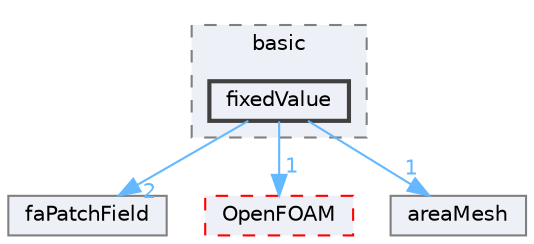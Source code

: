 digraph "src/finiteArea/fields/faPatchFields/basic/fixedValue"
{
 // LATEX_PDF_SIZE
  bgcolor="transparent";
  edge [fontname=Helvetica,fontsize=10,labelfontname=Helvetica,labelfontsize=10];
  node [fontname=Helvetica,fontsize=10,shape=box,height=0.2,width=0.4];
  compound=true
  subgraph clusterdir_a3ace091d9f29f1a163e7ddba3bdb43a {
    graph [ bgcolor="#edf0f7", pencolor="grey50", label="basic", fontname=Helvetica,fontsize=10 style="filled,dashed", URL="dir_a3ace091d9f29f1a163e7ddba3bdb43a.html",tooltip=""]
  dir_44a3b99df644f8074a13a9ed771645cd [label="fixedValue", fillcolor="#edf0f7", color="grey25", style="filled,bold", URL="dir_44a3b99df644f8074a13a9ed771645cd.html",tooltip=""];
  }
  dir_45bb735b99283f509e93082dc5349c43 [label="faPatchField", fillcolor="#edf0f7", color="grey50", style="filled", URL="dir_45bb735b99283f509e93082dc5349c43.html",tooltip=""];
  dir_c5473ff19b20e6ec4dfe5c310b3778a8 [label="OpenFOAM", fillcolor="#edf0f7", color="red", style="filled,dashed", URL="dir_c5473ff19b20e6ec4dfe5c310b3778a8.html",tooltip=""];
  dir_aa4bce7a1abbd72ee1f4d02ddf362a3b [label="areaMesh", fillcolor="#edf0f7", color="grey50", style="filled", URL="dir_aa4bce7a1abbd72ee1f4d02ddf362a3b.html",tooltip=""];
  dir_44a3b99df644f8074a13a9ed771645cd->dir_45bb735b99283f509e93082dc5349c43 [headlabel="2", labeldistance=1.5 headhref="dir_001423_001306.html" href="dir_001423_001306.html" color="steelblue1" fontcolor="steelblue1"];
  dir_44a3b99df644f8074a13a9ed771645cd->dir_aa4bce7a1abbd72ee1f4d02ddf362a3b [headlabel="1", labeldistance=1.5 headhref="dir_001423_000121.html" href="dir_001423_000121.html" color="steelblue1" fontcolor="steelblue1"];
  dir_44a3b99df644f8074a13a9ed771645cd->dir_c5473ff19b20e6ec4dfe5c310b3778a8 [headlabel="1", labeldistance=1.5 headhref="dir_001423_002695.html" href="dir_001423_002695.html" color="steelblue1" fontcolor="steelblue1"];
}
